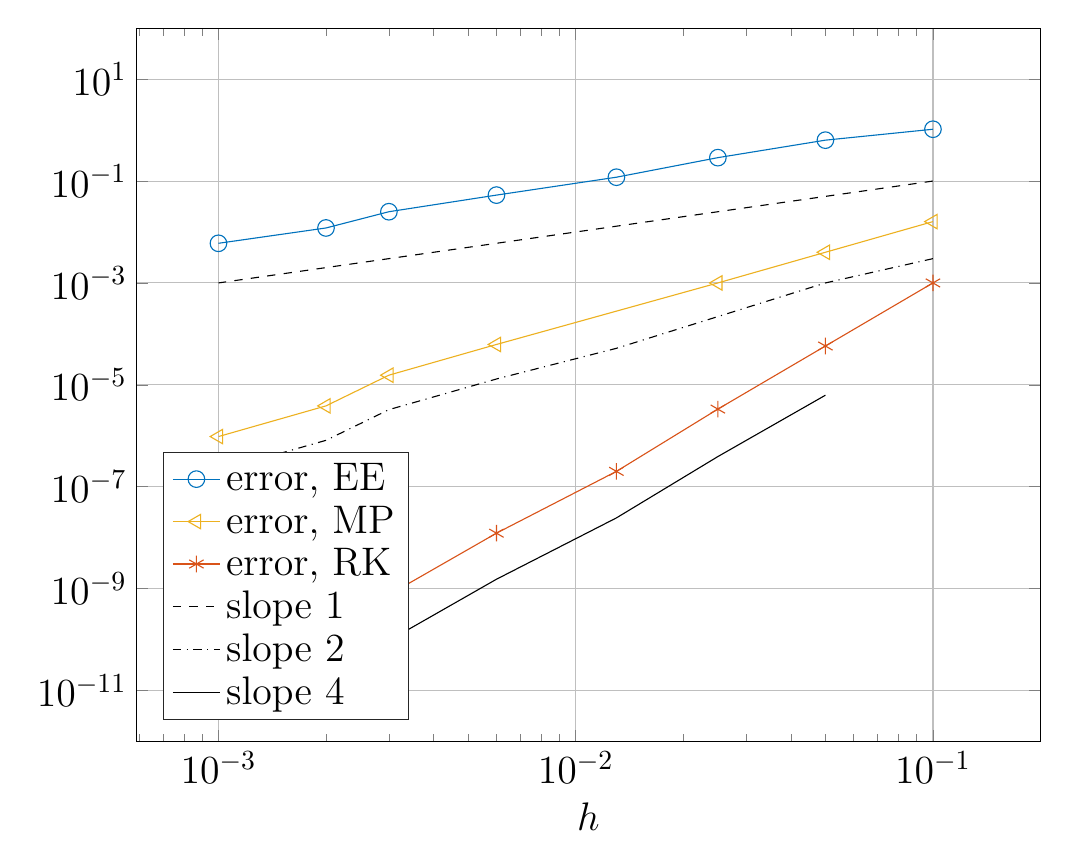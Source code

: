 % This file was created by matlab2tikz.
%
%The latest EFupdates can be retrieved from
%  http://www.mathworks.com/matlabcentral/fileexchange/22022-matlab2tikz-matlab2tikz
%where you can also make suggestions and rate matlab2tikz.
%
\definecolor{mycolor1}{rgb}{0.0,0.447,0.741}%
\definecolor{mycolor2}{rgb}{0.85,0.325,0.098}%
\definecolor{mycolor3}{rgb}{0.929,0.694,0.125}%
%
\begin{tikzpicture}

\begin{axis}[%
width=4.521in,
height=3.566in,
at={(0.758in,0.481in)},
scale only axis,
xmode=log,
xmin=0.0,
xmax=0.2,
xminorticks=true,
xmajorgrids,
xlabel={$h$},
xlabel style={font=\Large},
ymode=log,
ymin=1e-12,
ymax=100,
yminorticks=true,
ymajorgrids,
mark size = 3,
axis background/.style={fill=white},
legend style={at={(0.03,0.03)},anchor=south west,legend cell align=left,align=left,draw=white!15!black},
ticklabel style={font=\Large},legend style={font=\Large},title style={font=\Large}
]
\addplot [color=mycolor1,solid,mark=o,mark options={solid}]
  table[row sep=crcr]{%
0.1	1.04\\
0.05	0.635\\
0.025	0.288\\
0.013	0.119\\
0.006	0.053\\
0.003	0.025\\
0.002	0.012\\
0.001	0.006\\
0.0	0.003\\
};
\addlegendentry{error, EE};

\addplot [color=mycolor3,solid,mark=triangle,mark options={solid,rotate=90}]
  table[row sep=crcr]{%
0.1	0.016\\
0.05	0.004\\
0.025	0.001\\
0.013	0.0\\
0.006	6.196e-05\\
0.003	1.546e-05\\
0.002	3.86e-06\\
0.001	9.652e-07\\
};
\addlegendentry{error, MP};


\addplot [color=mycolor2,solid,mark=asterisk,mark options={solid}]
table[row sep=crcr]{%
	0.1	0.001\\
	0.05	5.779e-05\\
	0.025	3.338e-06\\
	0.013	2.0e-07\\
	0.006	1.224e-08\\
	0.003	7.56e-10\\
};
\addlegendentry{error, RK};

\addplot [color=black,dashed]
  table[row sep=crcr]{%
0.1	0.1\\
0.05	0.05\\
0.025	0.025\\
0.013	0.013\\
0.006	0.006\\
0.003	0.003\\
0.002	0.002\\
0.001	0.001\\
0.0	0.0\\
};
\addlegendentry{slope 1};

\addplot [color=black,dashdotted]
  table[row sep=crcr]{%
0.1	0.003\\
0.05	0.001\\
0.025	0.0\\
0.013	5.208e-05\\
0.006	1.302e-05\\
0.003	3.255e-06\\
0.002	8.138e-07\\
0.001	2.035e-07\\
};
\addlegendentry{slope 2};

\addplot [color=black,solid]
  table[row sep=crcr]{%
0.1	0.0\\
0.05	6.25e-06\\
0.025	3.906e-07\\
0.013	2.441e-08\\
0.006	1.526e-09\\
0.003	9.537e-11\\
};
\addlegendentry{slope 4};

\end{axis}
\end{tikzpicture}%